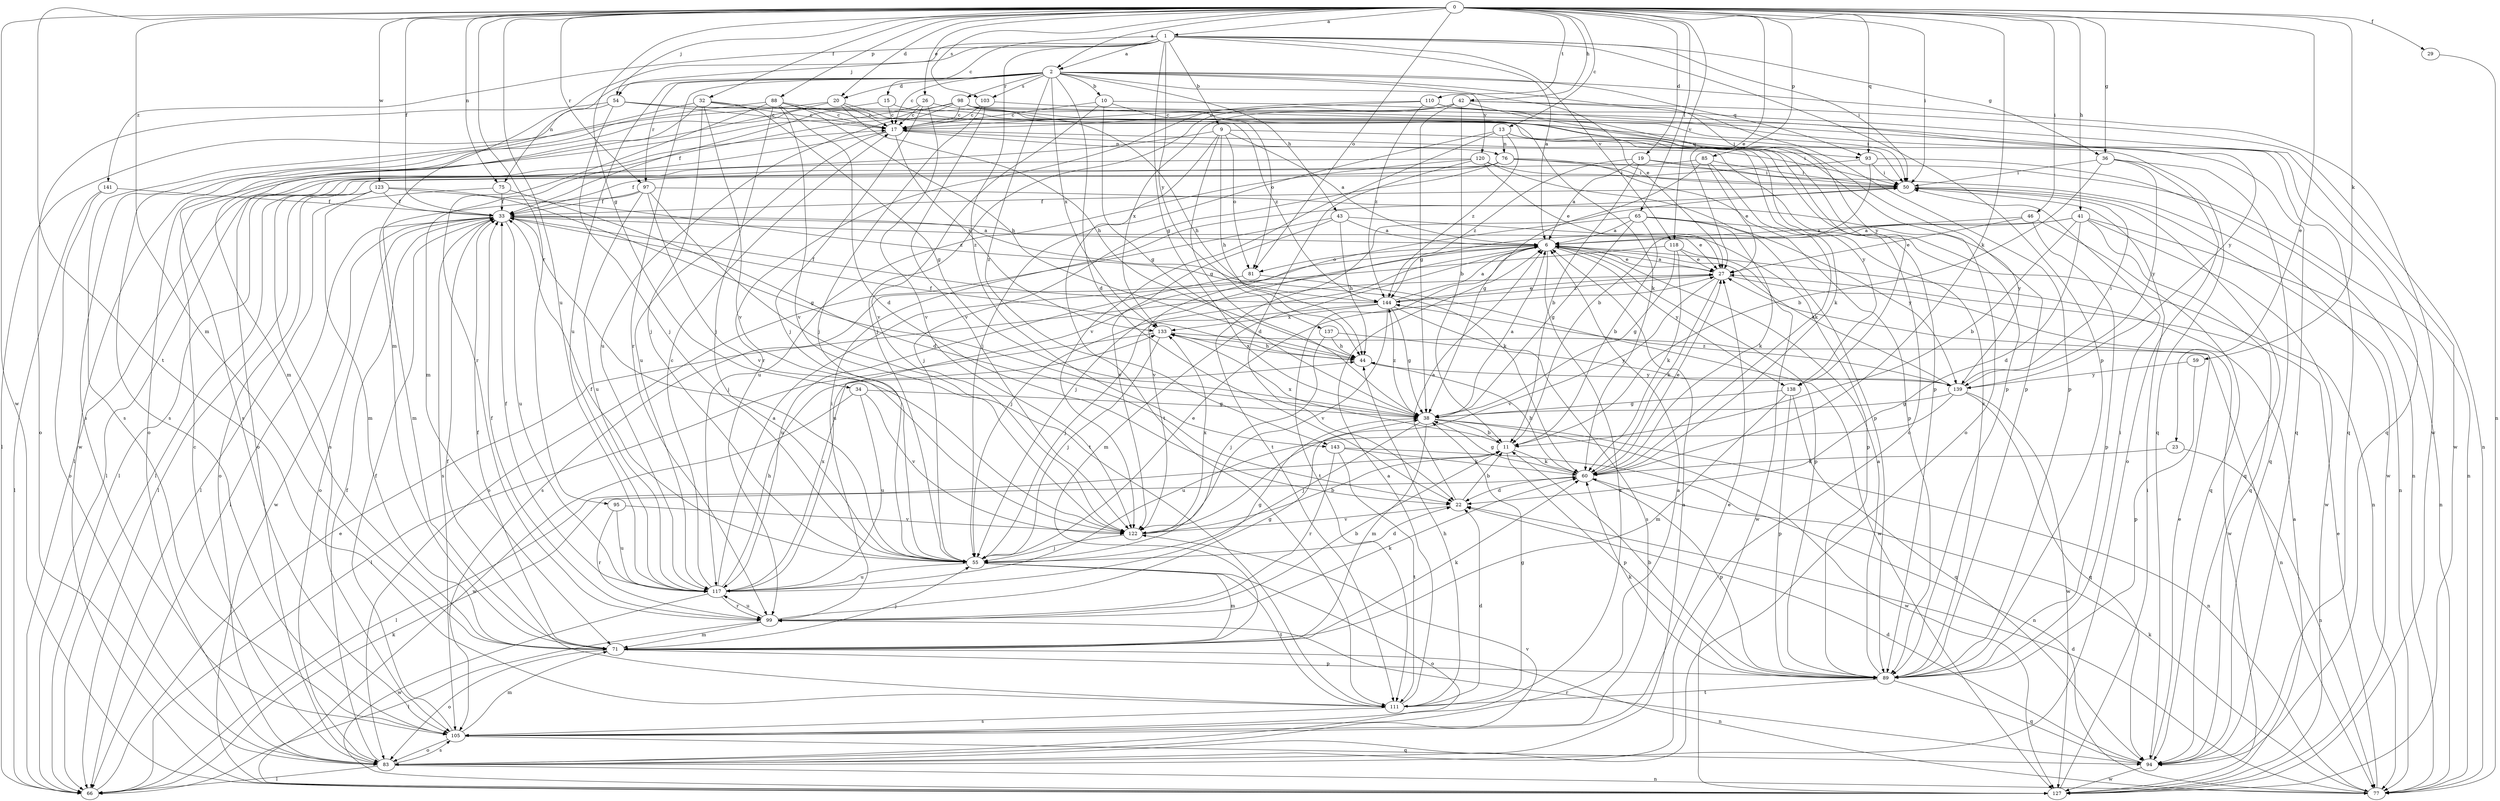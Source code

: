 strict digraph  {
0;
1;
2;
6;
9;
10;
11;
13;
15;
17;
19;
20;
22;
23;
26;
27;
29;
32;
33;
34;
36;
38;
41;
42;
43;
44;
46;
50;
54;
55;
59;
60;
65;
66;
71;
75;
76;
77;
81;
83;
85;
88;
89;
93;
94;
95;
97;
98;
99;
103;
105;
110;
111;
117;
118;
120;
122;
123;
127;
133;
137;
138;
139;
141;
143;
144;
0 -> 1  [label=a];
0 -> 2  [label=a];
0 -> 13  [label=c];
0 -> 19  [label=d];
0 -> 20  [label=d];
0 -> 23  [label=e];
0 -> 26  [label=e];
0 -> 27  [label=e];
0 -> 29  [label=f];
0 -> 32  [label=f];
0 -> 33  [label=f];
0 -> 34  [label=g];
0 -> 36  [label=g];
0 -> 41  [label=h];
0 -> 42  [label=h];
0 -> 46  [label=i];
0 -> 50  [label=i];
0 -> 54  [label=j];
0 -> 59  [label=k];
0 -> 60  [label=k];
0 -> 65  [label=l];
0 -> 71  [label=m];
0 -> 75  [label=n];
0 -> 81  [label=o];
0 -> 85  [label=p];
0 -> 88  [label=p];
0 -> 93  [label=q];
0 -> 95  [label=r];
0 -> 97  [label=r];
0 -> 103  [label=s];
0 -> 110  [label=t];
0 -> 111  [label=t];
0 -> 117  [label=u];
0 -> 118  [label=v];
0 -> 123  [label=w];
0 -> 127  [label=w];
1 -> 2  [label=a];
1 -> 6  [label=a];
1 -> 9  [label=b];
1 -> 15  [label=c];
1 -> 36  [label=g];
1 -> 38  [label=g];
1 -> 50  [label=i];
1 -> 54  [label=j];
1 -> 71  [label=m];
1 -> 89  [label=p];
1 -> 118  [label=v];
1 -> 137  [label=y];
1 -> 141  [label=z];
1 -> 143  [label=z];
2 -> 10  [label=b];
2 -> 17  [label=c];
2 -> 20  [label=d];
2 -> 22  [label=d];
2 -> 27  [label=e];
2 -> 43  [label=h];
2 -> 75  [label=n];
2 -> 93  [label=q];
2 -> 97  [label=r];
2 -> 98  [label=r];
2 -> 99  [label=r];
2 -> 103  [label=s];
2 -> 117  [label=u];
2 -> 120  [label=v];
2 -> 127  [label=w];
2 -> 133  [label=x];
2 -> 138  [label=y];
2 -> 143  [label=z];
6 -> 27  [label=e];
6 -> 55  [label=j];
6 -> 71  [label=m];
6 -> 81  [label=o];
6 -> 89  [label=p];
6 -> 105  [label=s];
6 -> 111  [label=t];
6 -> 117  [label=u];
6 -> 138  [label=y];
9 -> 6  [label=a];
9 -> 38  [label=g];
9 -> 44  [label=h];
9 -> 66  [label=l];
9 -> 81  [label=o];
9 -> 93  [label=q];
9 -> 111  [label=t];
10 -> 17  [label=c];
10 -> 38  [label=g];
10 -> 81  [label=o];
10 -> 94  [label=q];
10 -> 122  [label=v];
11 -> 60  [label=k];
11 -> 66  [label=l];
11 -> 89  [label=p];
11 -> 133  [label=x];
13 -> 55  [label=j];
13 -> 60  [label=k];
13 -> 76  [label=n];
13 -> 122  [label=v];
13 -> 138  [label=y];
13 -> 144  [label=z];
15 -> 17  [label=c];
15 -> 60  [label=k];
15 -> 127  [label=w];
17 -> 50  [label=i];
17 -> 76  [label=n];
17 -> 83  [label=o];
17 -> 117  [label=u];
17 -> 133  [label=x];
19 -> 6  [label=a];
19 -> 11  [label=b];
19 -> 50  [label=i];
19 -> 77  [label=n];
19 -> 144  [label=z];
20 -> 17  [label=c];
20 -> 44  [label=h];
20 -> 66  [label=l];
20 -> 89  [label=p];
20 -> 105  [label=s];
22 -> 6  [label=a];
22 -> 11  [label=b];
22 -> 122  [label=v];
23 -> 60  [label=k];
23 -> 77  [label=n];
26 -> 17  [label=c];
26 -> 33  [label=f];
26 -> 55  [label=j];
26 -> 83  [label=o];
26 -> 122  [label=v];
27 -> 6  [label=a];
27 -> 60  [label=k];
27 -> 122  [label=v];
27 -> 127  [label=w];
27 -> 144  [label=z];
29 -> 77  [label=n];
32 -> 17  [label=c];
32 -> 38  [label=g];
32 -> 50  [label=i];
32 -> 55  [label=j];
32 -> 71  [label=m];
32 -> 105  [label=s];
32 -> 122  [label=v];
33 -> 6  [label=a];
33 -> 27  [label=e];
33 -> 55  [label=j];
33 -> 60  [label=k];
33 -> 66  [label=l];
33 -> 83  [label=o];
33 -> 105  [label=s];
33 -> 117  [label=u];
33 -> 127  [label=w];
34 -> 38  [label=g];
34 -> 117  [label=u];
34 -> 122  [label=v];
34 -> 127  [label=w];
36 -> 11  [label=b];
36 -> 50  [label=i];
36 -> 83  [label=o];
36 -> 94  [label=q];
36 -> 139  [label=y];
38 -> 6  [label=a];
38 -> 11  [label=b];
38 -> 55  [label=j];
38 -> 71  [label=m];
38 -> 77  [label=n];
38 -> 127  [label=w];
38 -> 144  [label=z];
41 -> 6  [label=a];
41 -> 11  [label=b];
41 -> 22  [label=d];
41 -> 55  [label=j];
41 -> 77  [label=n];
41 -> 94  [label=q];
41 -> 127  [label=w];
42 -> 11  [label=b];
42 -> 17  [label=c];
42 -> 38  [label=g];
42 -> 55  [label=j];
42 -> 77  [label=n];
42 -> 83  [label=o];
42 -> 89  [label=p];
42 -> 133  [label=x];
43 -> 6  [label=a];
43 -> 44  [label=h];
43 -> 83  [label=o];
43 -> 89  [label=p];
43 -> 122  [label=v];
44 -> 33  [label=f];
44 -> 133  [label=x];
44 -> 139  [label=y];
46 -> 6  [label=a];
46 -> 27  [label=e];
46 -> 89  [label=p];
46 -> 94  [label=q];
50 -> 33  [label=f];
50 -> 77  [label=n];
50 -> 94  [label=q];
50 -> 111  [label=t];
54 -> 17  [label=c];
54 -> 55  [label=j];
54 -> 83  [label=o];
54 -> 89  [label=p];
54 -> 94  [label=q];
54 -> 105  [label=s];
55 -> 22  [label=d];
55 -> 27  [label=e];
55 -> 33  [label=f];
55 -> 71  [label=m];
55 -> 83  [label=o];
55 -> 111  [label=t];
55 -> 117  [label=u];
59 -> 89  [label=p];
59 -> 139  [label=y];
60 -> 22  [label=d];
60 -> 27  [label=e];
60 -> 38  [label=g];
60 -> 44  [label=h];
60 -> 89  [label=p];
65 -> 6  [label=a];
65 -> 11  [label=b];
65 -> 38  [label=g];
65 -> 60  [label=k];
65 -> 77  [label=n];
65 -> 122  [label=v];
65 -> 139  [label=y];
66 -> 27  [label=e];
66 -> 60  [label=k];
71 -> 33  [label=f];
71 -> 55  [label=j];
71 -> 60  [label=k];
71 -> 77  [label=n];
71 -> 83  [label=o];
71 -> 89  [label=p];
75 -> 22  [label=d];
75 -> 33  [label=f];
75 -> 66  [label=l];
76 -> 33  [label=f];
76 -> 50  [label=i];
76 -> 55  [label=j];
76 -> 66  [label=l];
76 -> 89  [label=p];
76 -> 127  [label=w];
77 -> 22  [label=d];
77 -> 27  [label=e];
77 -> 60  [label=k];
81 -> 117  [label=u];
81 -> 127  [label=w];
83 -> 6  [label=a];
83 -> 17  [label=c];
83 -> 33  [label=f];
83 -> 66  [label=l];
83 -> 77  [label=n];
83 -> 105  [label=s];
83 -> 122  [label=v];
85 -> 27  [label=e];
85 -> 38  [label=g];
85 -> 50  [label=i];
85 -> 60  [label=k];
85 -> 66  [label=l];
88 -> 17  [label=c];
88 -> 22  [label=d];
88 -> 44  [label=h];
88 -> 55  [label=j];
88 -> 99  [label=r];
88 -> 105  [label=s];
88 -> 122  [label=v];
88 -> 144  [label=z];
89 -> 6  [label=a];
89 -> 11  [label=b];
89 -> 17  [label=c];
89 -> 50  [label=i];
89 -> 60  [label=k];
89 -> 94  [label=q];
89 -> 111  [label=t];
93 -> 11  [label=b];
93 -> 50  [label=i];
93 -> 77  [label=n];
93 -> 105  [label=s];
94 -> 22  [label=d];
94 -> 27  [label=e];
94 -> 99  [label=r];
94 -> 127  [label=w];
95 -> 99  [label=r];
95 -> 117  [label=u];
95 -> 122  [label=v];
97 -> 33  [label=f];
97 -> 71  [label=m];
97 -> 111  [label=t];
97 -> 117  [label=u];
97 -> 122  [label=v];
97 -> 139  [label=y];
98 -> 17  [label=c];
98 -> 44  [label=h];
98 -> 50  [label=i];
98 -> 71  [label=m];
98 -> 83  [label=o];
98 -> 89  [label=p];
98 -> 94  [label=q];
98 -> 117  [label=u];
99 -> 11  [label=b];
99 -> 33  [label=f];
99 -> 38  [label=g];
99 -> 50  [label=i];
99 -> 60  [label=k];
99 -> 66  [label=l];
99 -> 71  [label=m];
99 -> 117  [label=u];
103 -> 17  [label=c];
103 -> 55  [label=j];
103 -> 94  [label=q];
103 -> 122  [label=v];
105 -> 6  [label=a];
105 -> 27  [label=e];
105 -> 33  [label=f];
105 -> 71  [label=m];
105 -> 83  [label=o];
105 -> 94  [label=q];
110 -> 17  [label=c];
110 -> 99  [label=r];
110 -> 127  [label=w];
110 -> 139  [label=y];
110 -> 144  [label=z];
111 -> 6  [label=a];
111 -> 22  [label=d];
111 -> 33  [label=f];
111 -> 38  [label=g];
111 -> 44  [label=h];
111 -> 105  [label=s];
117 -> 6  [label=a];
117 -> 17  [label=c];
117 -> 33  [label=f];
117 -> 38  [label=g];
117 -> 44  [label=h];
117 -> 99  [label=r];
117 -> 127  [label=w];
117 -> 133  [label=x];
118 -> 27  [label=e];
118 -> 38  [label=g];
118 -> 60  [label=k];
118 -> 105  [label=s];
118 -> 127  [label=w];
120 -> 22  [label=d];
120 -> 27  [label=e];
120 -> 50  [label=i];
120 -> 66  [label=l];
120 -> 89  [label=p];
120 -> 117  [label=u];
122 -> 11  [label=b];
122 -> 55  [label=j];
122 -> 133  [label=x];
123 -> 33  [label=f];
123 -> 38  [label=g];
123 -> 66  [label=l];
123 -> 71  [label=m];
123 -> 83  [label=o];
123 -> 144  [label=z];
127 -> 6  [label=a];
127 -> 50  [label=i];
133 -> 44  [label=h];
133 -> 55  [label=j];
133 -> 66  [label=l];
133 -> 77  [label=n];
137 -> 44  [label=h];
137 -> 55  [label=j];
137 -> 139  [label=y];
138 -> 38  [label=g];
138 -> 71  [label=m];
138 -> 89  [label=p];
138 -> 94  [label=q];
139 -> 6  [label=a];
139 -> 38  [label=g];
139 -> 50  [label=i];
139 -> 94  [label=q];
139 -> 117  [label=u];
139 -> 127  [label=w];
139 -> 144  [label=z];
141 -> 33  [label=f];
141 -> 66  [label=l];
141 -> 83  [label=o];
143 -> 60  [label=k];
143 -> 77  [label=n];
143 -> 99  [label=r];
143 -> 111  [label=t];
144 -> 6  [label=a];
144 -> 27  [label=e];
144 -> 33  [label=f];
144 -> 38  [label=g];
144 -> 55  [label=j];
144 -> 105  [label=s];
144 -> 122  [label=v];
144 -> 133  [label=x];
}
